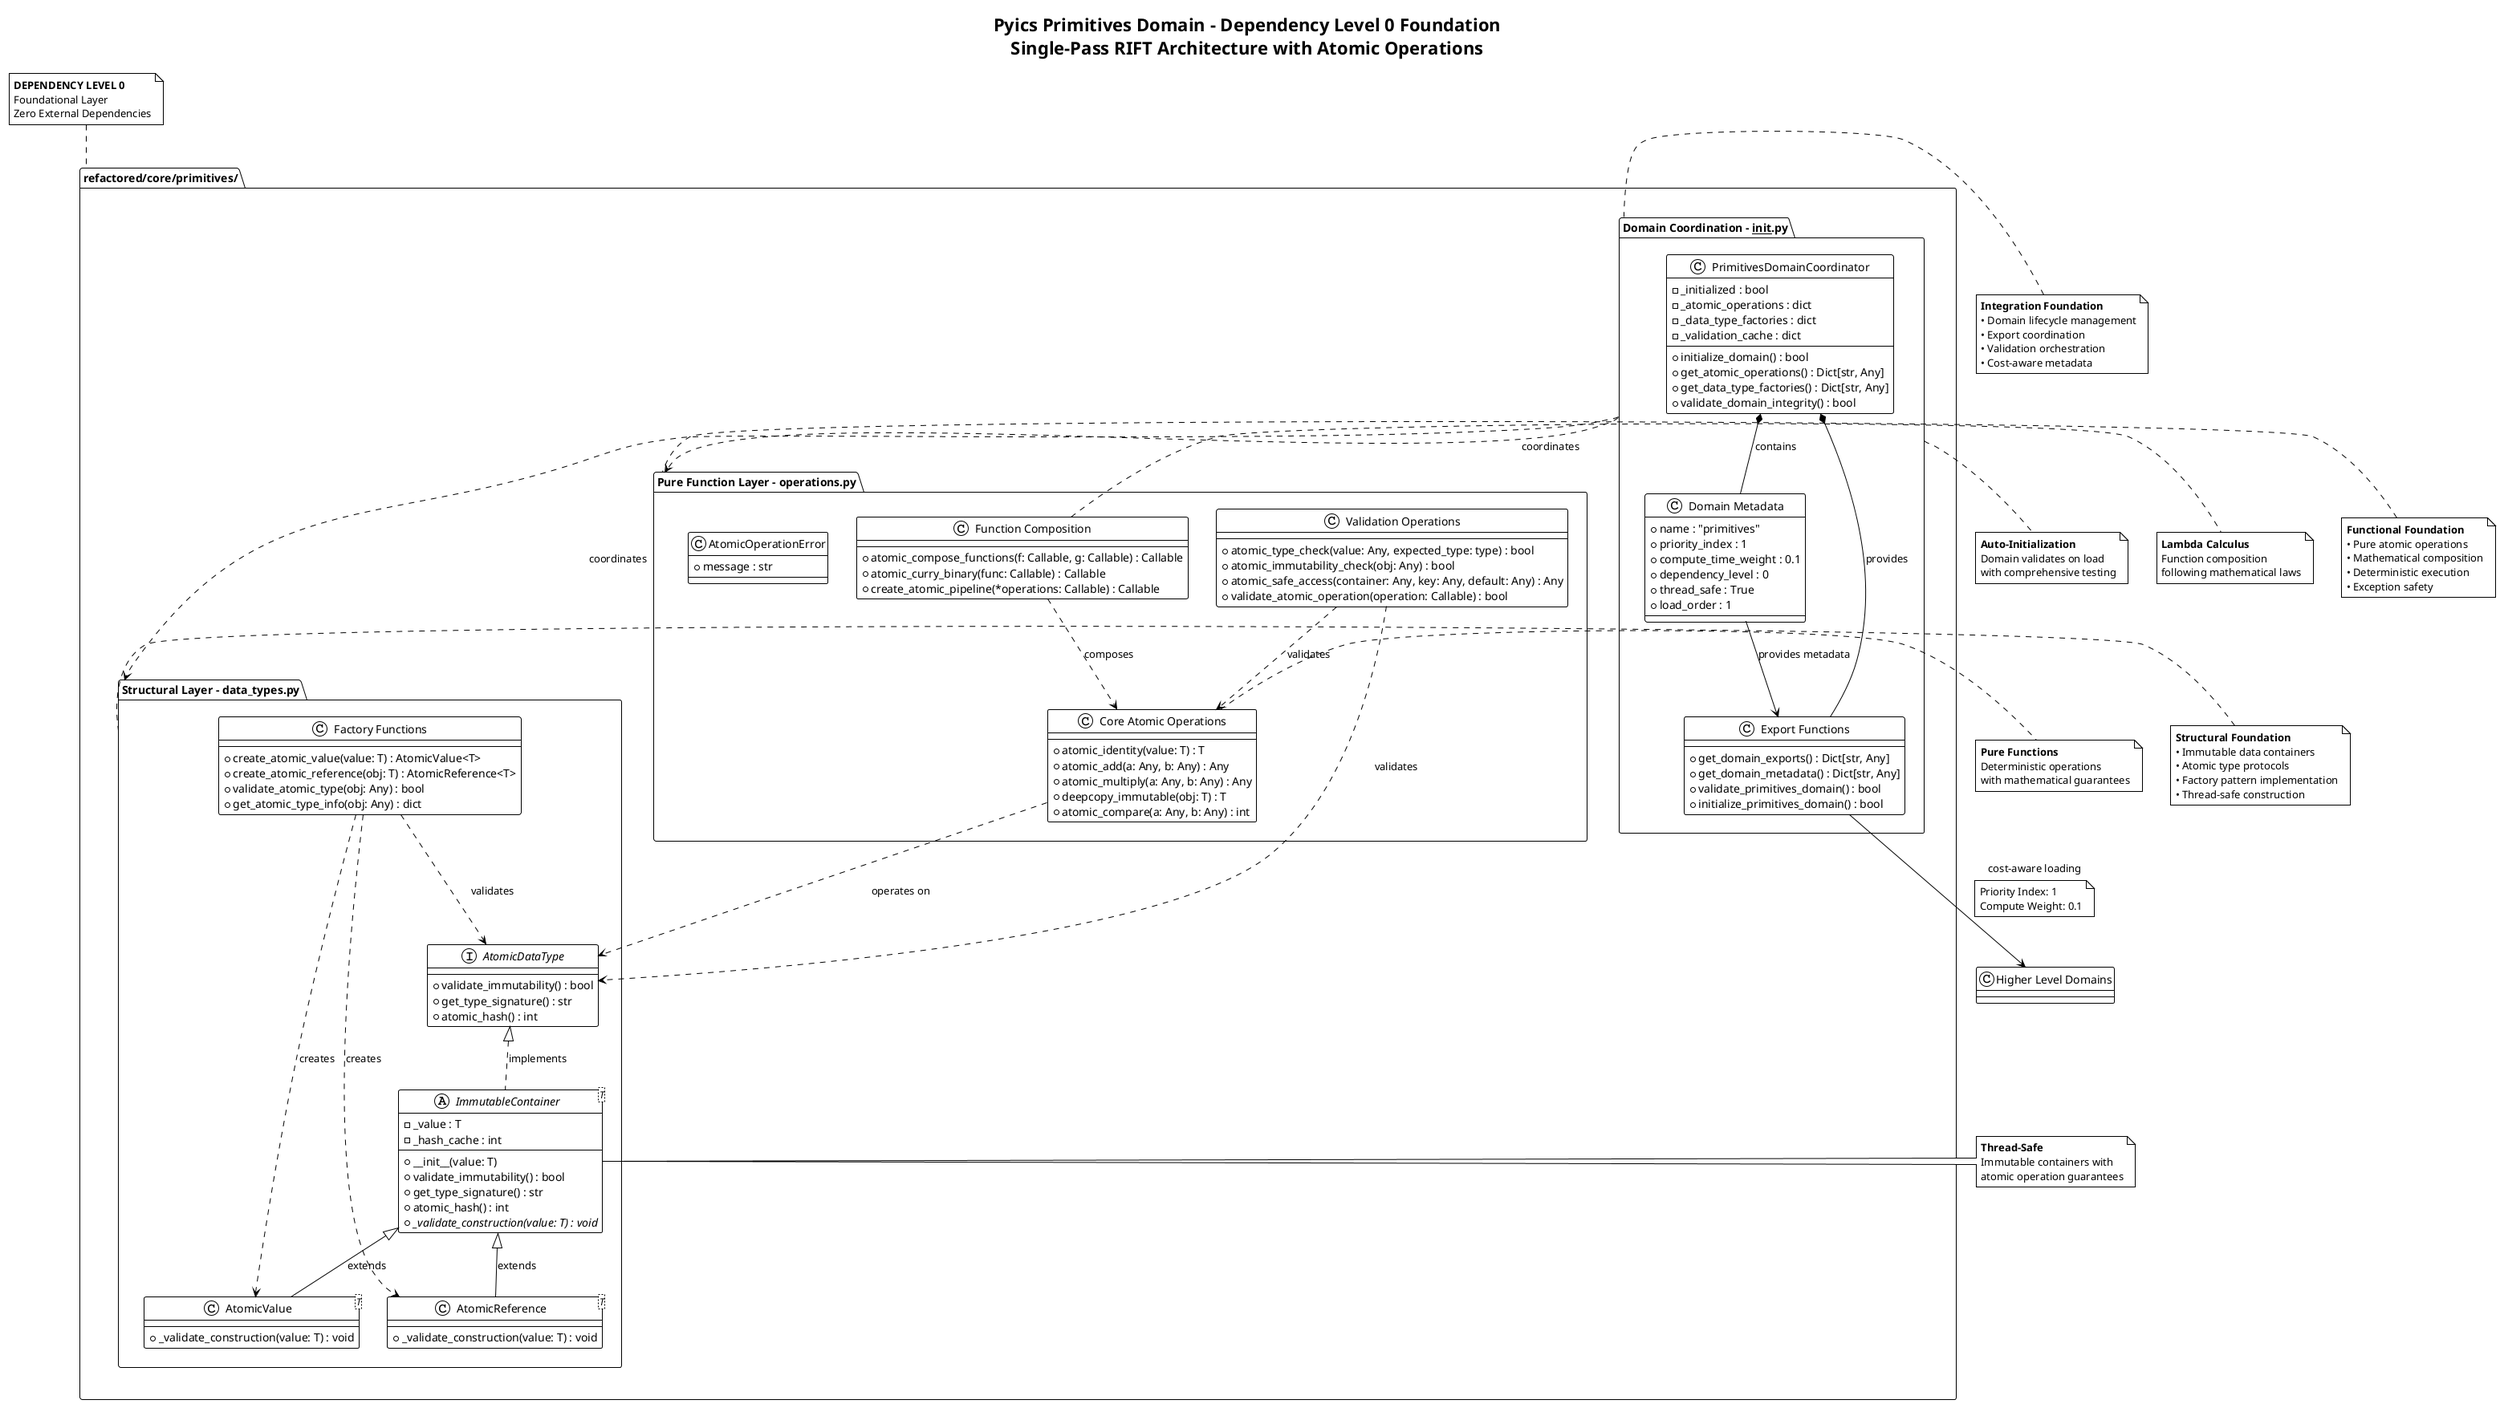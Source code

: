 @startuml Pyics Primitives Domain Architecture

!theme plain
title Pyics Primitives Domain - Dependency Level 0 Foundation\nSingle-Pass RIFT Architecture with Atomic Operations

package "refactored/core/primitives/" as primitives_domain {
    
    package "Structural Layer - data_types.py" as data_types {
        
        interface AtomicDataType {
            +validate_immutability() : bool
            +get_type_signature() : str
            +atomic_hash() : int
        }
        
        abstract class ImmutableContainer<T> {
            -_value : T
            -_hash_cache : int
            +__init__(value: T)
            +validate_immutability() : bool
            +get_type_signature() : str
            +atomic_hash() : int
            +{abstract} _validate_construction(value: T) : void
        }
        
        class AtomicValue<T> {
            +_validate_construction(value: T) : void
        }
        
        class AtomicReference<T> {
            +_validate_construction(value: T) : void
        }
        
        class "Factory Functions" as factories {
            +create_atomic_value(value: T) : AtomicValue<T>
            +create_atomic_reference(obj: T) : AtomicReference<T>
            +validate_atomic_type(obj: Any) : bool
            +get_atomic_type_info(obj: Any) : dict
        }
    }
    
    package "Pure Function Layer - operations.py" as operations {
        
        class "Core Atomic Operations" as core_ops {
            +atomic_identity(value: T) : T
            +atomic_add(a: Any, b: Any) : Any
            +atomic_multiply(a: Any, b: Any) : Any
            +deepcopy_immutable(obj: T) : T
            +atomic_compare(a: Any, b: Any) : int
        }
        
        class "Function Composition" as composition_ops {
            +atomic_compose_functions(f: Callable, g: Callable) : Callable
            +atomic_curry_binary(func: Callable) : Callable
            +create_atomic_pipeline(*operations: Callable) : Callable
        }
        
        class "Validation Operations" as validation_ops {
            +atomic_type_check(value: Any, expected_type: type) : bool
            +atomic_immutability_check(obj: Any) : bool
            +atomic_safe_access(container: Any, key: Any, default: Any) : Any
            +validate_atomic_operation(operation: Callable) : bool
        }
        
        class AtomicOperationError {
            +message : str
        }
    }
    
    package "Domain Coordination - __init__.py" as coordination {
        
        class PrimitivesDomainCoordinator {
            -_initialized : bool
            -_atomic_operations : dict
            -_data_type_factories : dict
            -_validation_cache : dict
            +initialize_domain() : bool
            +get_atomic_operations() : Dict[str, Any]
            +get_data_type_factories() : Dict[str, Any]
            +validate_domain_integrity() : bool
        }
        
        class "Domain Metadata" as metadata {
            +name : "primitives"
            +priority_index : 1
            +compute_time_weight : 0.1
            +dependency_level : 0
            +thread_safe : True
            +load_order : 1
        }
        
        class "Export Functions" as exports {
            +get_domain_exports() : Dict[str, Any]
            +get_domain_metadata() : Dict[str, Any]
            +validate_primitives_domain() : bool
            +initialize_primitives_domain() : bool
        }
    }
}

' Dependency Relationships (Dependency Level 0 - No External Dependencies)
note top of primitives_domain : **DEPENDENCY LEVEL 0**\nFoundational Layer\nZero External Dependencies

' Internal Relationships
AtomicDataType <|.. ImmutableContainer : implements
ImmutableContainer <|-- AtomicValue : extends
ImmutableContainer <|-- AtomicReference : extends

factories ..> AtomicValue : creates
factories ..> AtomicReference : creates
factories ..> AtomicDataType : validates

core_ops ..> AtomicDataType : operates on
composition_ops ..> core_ops : composes
validation_ops ..> AtomicDataType : validates
validation_ops ..> core_ops : validates

coordination ..> data_types : coordinates
coordination ..> operations : coordinates

PrimitivesDomainCoordinator *-- metadata : contains
PrimitivesDomainCoordinator *-- exports : provides

' Thread Safety Annotations
note right of ImmutableContainer : **Thread-Safe**\nImmutable containers with\natomic operation guarantees

note right of core_ops : **Pure Functions**\nDeterministic operations\nwith mathematical guarantees

note right of composition_ops : **Lambda Calculus**\nFunction composition\nfollowing mathematical laws

note bottom of coordination : **Auto-Initialization**\nDomain validates on load\nwith comprehensive testing

' Architecture Annotations
note left of data_types : **Structural Foundation**\n• Immutable data containers\n• Atomic type protocols\n• Factory pattern implementation\n• Thread-safe construction

note left of operations : **Functional Foundation**\n• Pure atomic operations\n• Mathematical composition\n• Deterministic execution\n• Exception safety

note left of coordination : **Integration Foundation**\n• Domain lifecycle management\n• Export coordination\n• Validation orchestration\n• Cost-aware metadata

' Cost-Aware Loading Flow
metadata --> exports : provides metadata
exports --> "Higher Level Domains" : cost-aware loading
note on link : Priority Index: 1\nCompute Weight: 0.1

@enduml
